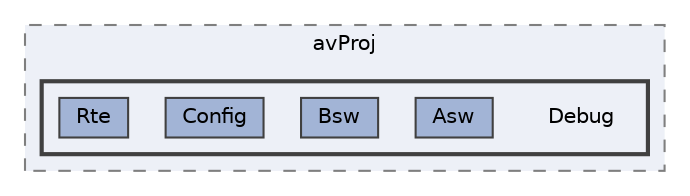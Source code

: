 digraph "Project/avProj/Debug"
{
 // LATEX_PDF_SIZE
  bgcolor="transparent";
  edge [fontname=Helvetica,fontsize=10,labelfontname=Helvetica,labelfontsize=10];
  node [fontname=Helvetica,fontsize=10,shape=box,height=0.2,width=0.4];
  compound=true
  subgraph clusterdir_922ec3a93220362acb6c052eeec50f2b {
    graph [ bgcolor="#edf0f7", pencolor="grey50", label="avProj", fontname=Helvetica,fontsize=10 style="filled,dashed", URL="dir_922ec3a93220362acb6c052eeec50f2b.html",tooltip=""]
  subgraph clusterdir_456d82b32ea7f4b7d661dc1c47a1b748 {
    graph [ bgcolor="#edf0f7", pencolor="grey25", label="", fontname=Helvetica,fontsize=10 style="filled,bold", URL="dir_456d82b32ea7f4b7d661dc1c47a1b748.html",tooltip=""]
    dir_456d82b32ea7f4b7d661dc1c47a1b748 [shape=plaintext, label="Debug"];
  dir_8705d9877bccf7b7fd847a5322470137 [label="Asw", fillcolor="#a2b4d6", color="grey25", style="filled", URL="dir_8705d9877bccf7b7fd847a5322470137.html",tooltip=""];
  dir_4d065d367c039c51466bd28454d71bbc [label="Bsw", fillcolor="#a2b4d6", color="grey25", style="filled", URL="dir_4d065d367c039c51466bd28454d71bbc.html",tooltip=""];
  dir_c80fba5c68c1a5307720af58c648a5c4 [label="Config", fillcolor="#a2b4d6", color="grey25", style="filled", URL="dir_c80fba5c68c1a5307720af58c648a5c4.html",tooltip=""];
  dir_72a6d6289c530f22abdfed853e5bab90 [label="Rte", fillcolor="#a2b4d6", color="grey25", style="filled", URL="dir_72a6d6289c530f22abdfed853e5bab90.html",tooltip=""];
  }
  }
}
